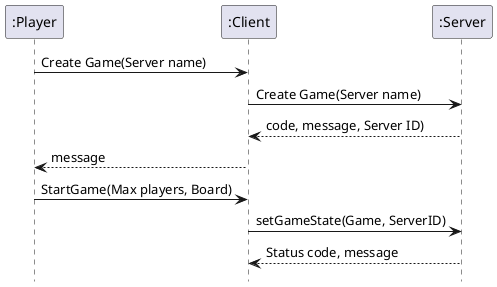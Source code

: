 @startuml
'https://plantuml.com/sequence-diagram
hide footbox

Participant ":Player" as  Player
Participant ":Client" as  Client
Participant ":Server" as game

Player -> Client: Create Game(Server name)
Client -> game: Create Game(Server name)
Client <-- game: code, message, Server ID)
Player <-- Client: message
Player -> Client: StartGame(Max players, Board)
Client -> game: setGameState(Game, ServerID)
Client <-- game: Status code, message

@enduml